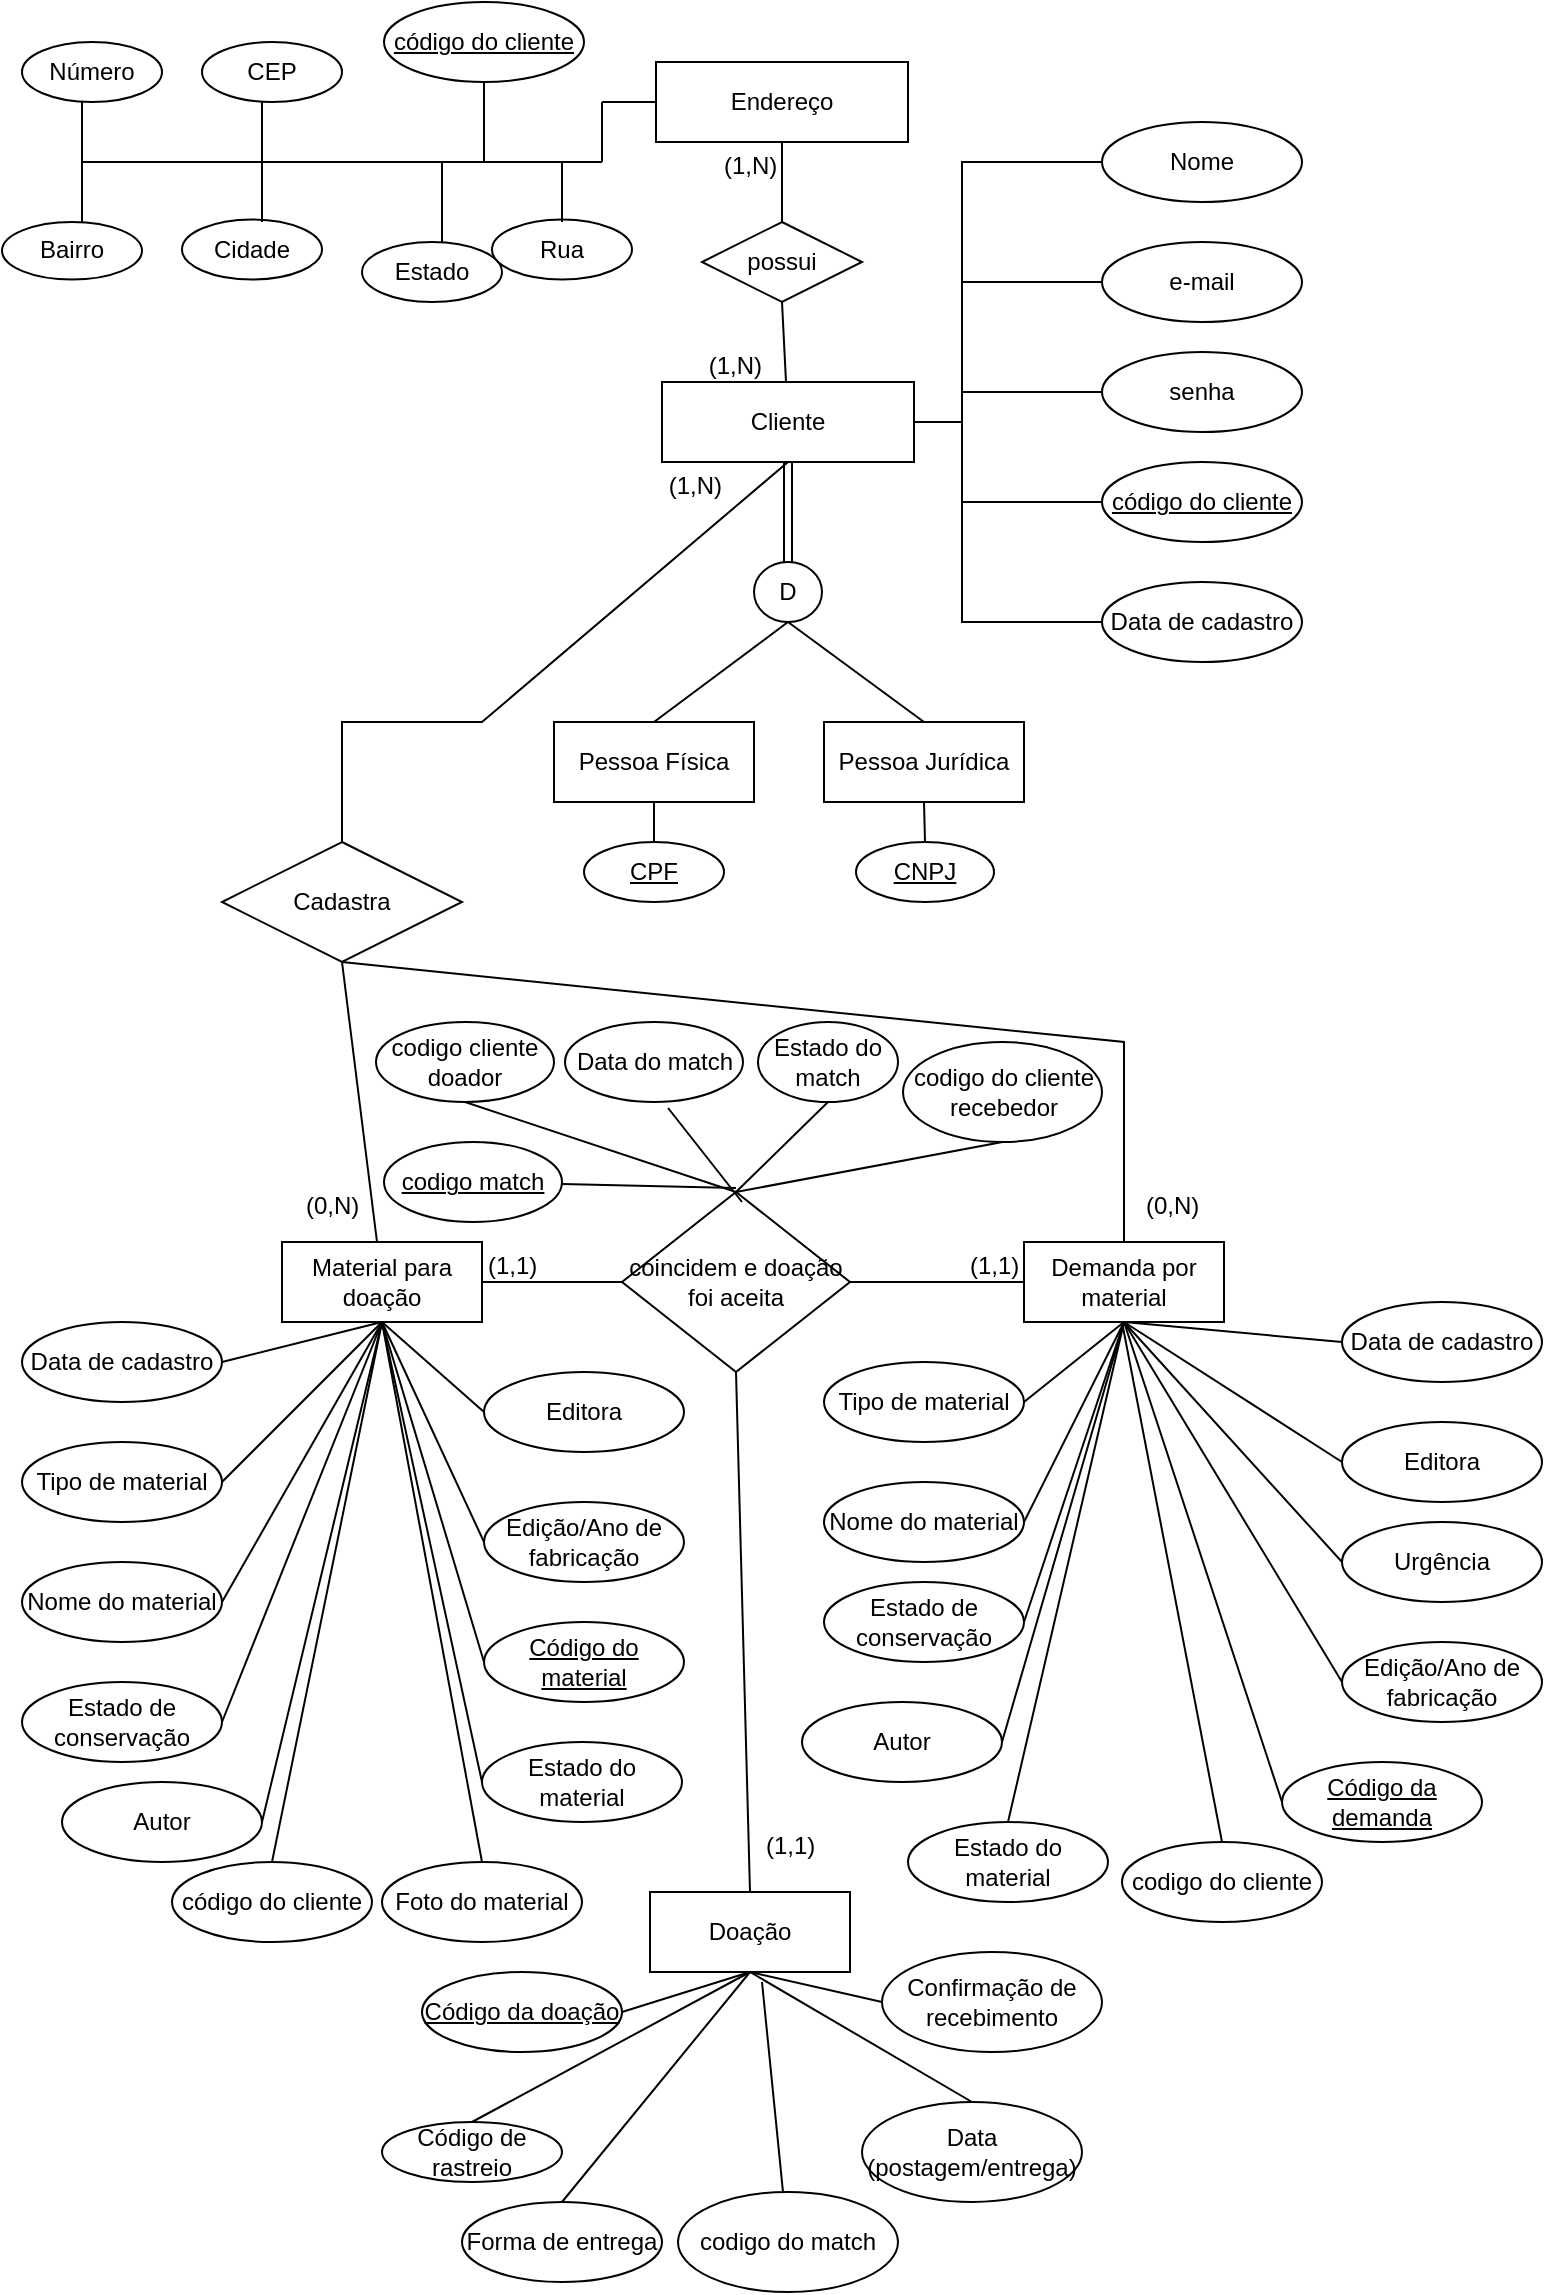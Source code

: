 <mxfile version="13.9.3" type="device"><diagram id="zvKXtcQYmbF_Z2ZqrMMk" name="Page-1"><mxGraphModel dx="942" dy="582" grid="1" gridSize="10" guides="1" tooltips="1" connect="1" arrows="1" fold="1" page="1" pageScale="1" pageWidth="827" pageHeight="1169" math="0" shadow="0"><root><mxCell id="0"/><mxCell id="1" parent="0"/><mxCell id="xH4HIY44jfHxDdfh_BOT-2" value="Cliente" style="whiteSpace=wrap;html=1;align=center;" parent="1" vertex="1"><mxGeometry x="350" y="190" width="126" height="40" as="geometry"/></mxCell><mxCell id="xH4HIY44jfHxDdfh_BOT-4" value="Nome" style="ellipse;whiteSpace=wrap;html=1;align=center;" parent="1" vertex="1"><mxGeometry x="570" y="60" width="100" height="40" as="geometry"/></mxCell><mxCell id="xH4HIY44jfHxDdfh_BOT-7" value="e-mail" style="ellipse;whiteSpace=wrap;html=1;align=center;" parent="1" vertex="1"><mxGeometry x="570" y="120" width="100" height="40" as="geometry"/></mxCell><mxCell id="xH4HIY44jfHxDdfh_BOT-8" value="senha" style="ellipse;whiteSpace=wrap;html=1;align=center;" parent="1" vertex="1"><mxGeometry x="570" y="175" width="100" height="40" as="geometry"/></mxCell><mxCell id="xH4HIY44jfHxDdfh_BOT-11" value="Cidade" style="ellipse;whiteSpace=wrap;html=1;align=center;" parent="1" vertex="1"><mxGeometry x="110" y="108.75" width="70" height="30" as="geometry"/></mxCell><mxCell id="xH4HIY44jfHxDdfh_BOT-12" value="Estado" style="ellipse;whiteSpace=wrap;html=1;align=center;" parent="1" vertex="1"><mxGeometry x="200" y="120" width="70" height="30" as="geometry"/></mxCell><mxCell id="xH4HIY44jfHxDdfh_BOT-15" value="" style="shape=link;html=1;rounded=0;exitX=0.5;exitY=1;exitDx=0;exitDy=0;" parent="1" source="xH4HIY44jfHxDdfh_BOT-2" target="xH4HIY44jfHxDdfh_BOT-17" edge="1"><mxGeometry relative="1" as="geometry"><mxPoint x="350" y="270" as="sourcePoint"/><mxPoint x="414" y="160" as="targetPoint"/></mxGeometry></mxCell><mxCell id="xH4HIY44jfHxDdfh_BOT-17" value="D" style="ellipse;whiteSpace=wrap;html=1;align=center;" parent="1" vertex="1"><mxGeometry x="396" y="280" width="34" height="30" as="geometry"/></mxCell><mxCell id="xH4HIY44jfHxDdfh_BOT-18" value="Rua" style="ellipse;whiteSpace=wrap;html=1;align=center;" parent="1" vertex="1"><mxGeometry x="265" y="108.75" width="70" height="30" as="geometry"/></mxCell><mxCell id="xH4HIY44jfHxDdfh_BOT-19" value="Número" style="ellipse;whiteSpace=wrap;html=1;align=center;" parent="1" vertex="1"><mxGeometry x="30" y="20" width="70" height="30" as="geometry"/></mxCell><mxCell id="xH4HIY44jfHxDdfh_BOT-22" value="CEP" style="ellipse;whiteSpace=wrap;html=1;align=center;" parent="1" vertex="1"><mxGeometry x="120" y="20" width="70" height="30" as="geometry"/></mxCell><mxCell id="xH4HIY44jfHxDdfh_BOT-35" value="" style="endArrow=none;html=1;rounded=0;exitX=1;exitY=0.5;exitDx=0;exitDy=0;entryX=0;entryY=0.5;entryDx=0;entryDy=0;" parent="1" source="xH4HIY44jfHxDdfh_BOT-2" target="xH4HIY44jfHxDdfh_BOT-4" edge="1"><mxGeometry relative="1" as="geometry"><mxPoint x="476" y="240" as="sourcePoint"/><mxPoint x="550" y="170" as="targetPoint"/><Array as="points"><mxPoint x="500" y="210"/><mxPoint x="500" y="120"/><mxPoint x="500" y="80"/></Array></mxGeometry></mxCell><mxCell id="xH4HIY44jfHxDdfh_BOT-40" value="" style="endArrow=none;html=1;rounded=0;exitX=1;exitY=0.5;exitDx=0;exitDy=0;entryX=0;entryY=0.5;entryDx=0;entryDy=0;" parent="1" source="xH4HIY44jfHxDdfh_BOT-2" target="xH4HIY44jfHxDdfh_BOT-7" edge="1"><mxGeometry relative="1" as="geometry"><mxPoint x="476" y="240" as="sourcePoint"/><mxPoint x="550" y="170" as="targetPoint"/><Array as="points"><mxPoint x="500" y="210"/><mxPoint x="500" y="140"/></Array></mxGeometry></mxCell><mxCell id="xH4HIY44jfHxDdfh_BOT-41" value="" style="endArrow=none;html=1;rounded=0;exitX=1;exitY=0.5;exitDx=0;exitDy=0;entryX=0;entryY=0.5;entryDx=0;entryDy=0;" parent="1" source="xH4HIY44jfHxDdfh_BOT-2" target="xH4HIY44jfHxDdfh_BOT-8" edge="1"><mxGeometry relative="1" as="geometry"><mxPoint x="476" y="240" as="sourcePoint"/><mxPoint x="500" y="190" as="targetPoint"/><Array as="points"><mxPoint x="500" y="210"/><mxPoint x="500" y="195"/><mxPoint x="540" y="195"/></Array></mxGeometry></mxCell><mxCell id="xH4HIY44jfHxDdfh_BOT-43" value="" style="endArrow=none;html=1;rounded=0;exitX=1;exitY=0.5;exitDx=0;exitDy=0;entryX=0;entryY=0.5;entryDx=0;entryDy=0;" parent="1" source="xH4HIY44jfHxDdfh_BOT-2" edge="1"><mxGeometry relative="1" as="geometry"><mxPoint x="476" y="240" as="sourcePoint"/><mxPoint x="570" y="250" as="targetPoint"/><Array as="points"><mxPoint x="500" y="210"/><mxPoint x="500" y="250"/></Array></mxGeometry></mxCell><mxCell id="xH4HIY44jfHxDdfh_BOT-44" value="Pessoa Física" style="whiteSpace=wrap;html=1;align=center;" parent="1" vertex="1"><mxGeometry x="296" y="360" width="100" height="40" as="geometry"/></mxCell><mxCell id="xH4HIY44jfHxDdfh_BOT-45" value="Pessoa Jurídica" style="whiteSpace=wrap;html=1;align=center;" parent="1" vertex="1"><mxGeometry x="431" y="360" width="100" height="40" as="geometry"/></mxCell><mxCell id="xH4HIY44jfHxDdfh_BOT-46" value="" style="endArrow=none;html=1;rounded=0;exitX=0.5;exitY=1;exitDx=0;exitDy=0;entryX=0.5;entryY=0;entryDx=0;entryDy=0;" parent="1" source="xH4HIY44jfHxDdfh_BOT-17" target="xH4HIY44jfHxDdfh_BOT-44" edge="1"><mxGeometry relative="1" as="geometry"><mxPoint x="300" y="460" as="sourcePoint"/><mxPoint x="460" y="460" as="targetPoint"/></mxGeometry></mxCell><mxCell id="xH4HIY44jfHxDdfh_BOT-47" value="" style="endArrow=none;html=1;rounded=0;exitX=0.5;exitY=1;exitDx=0;exitDy=0;entryX=0.5;entryY=0;entryDx=0;entryDy=0;" parent="1" source="xH4HIY44jfHxDdfh_BOT-17" target="xH4HIY44jfHxDdfh_BOT-45" edge="1"><mxGeometry relative="1" as="geometry"><mxPoint x="300" y="460" as="sourcePoint"/><mxPoint x="460" y="460" as="targetPoint"/></mxGeometry></mxCell><mxCell id="xH4HIY44jfHxDdfh_BOT-49" value="CPF" style="ellipse;whiteSpace=wrap;html=1;align=center;fontStyle=4;" parent="1" vertex="1"><mxGeometry x="311" y="420" width="70" height="30" as="geometry"/></mxCell><mxCell id="xH4HIY44jfHxDdfh_BOT-50" value="CNPJ" style="ellipse;whiteSpace=wrap;html=1;align=center;fontStyle=4;" parent="1" vertex="1"><mxGeometry x="447" y="420" width="69" height="30" as="geometry"/></mxCell><mxCell id="xH4HIY44jfHxDdfh_BOT-51" value="" style="endArrow=none;html=1;rounded=0;exitX=0.5;exitY=1;exitDx=0;exitDy=0;entryX=0.5;entryY=0;entryDx=0;entryDy=0;" parent="1" source="xH4HIY44jfHxDdfh_BOT-44" target="xH4HIY44jfHxDdfh_BOT-49" edge="1"><mxGeometry relative="1" as="geometry"><mxPoint x="300" y="580" as="sourcePoint"/><mxPoint x="460" y="580" as="targetPoint"/><Array as="points"/></mxGeometry></mxCell><mxCell id="xH4HIY44jfHxDdfh_BOT-53" value="Cadastra" style="shape=rhombus;perimeter=rhombusPerimeter;whiteSpace=wrap;html=1;align=center;" parent="1" vertex="1"><mxGeometry x="130" y="420" width="120" height="60" as="geometry"/></mxCell><mxCell id="xH4HIY44jfHxDdfh_BOT-57" value="" style="endArrow=none;html=1;rounded=0;exitX=0.5;exitY=0;exitDx=0;exitDy=0;entryX=0.5;entryY=1;entryDx=0;entryDy=0;" parent="1" source="xH4HIY44jfHxDdfh_BOT-53" target="xH4HIY44jfHxDdfh_BOT-2" edge="1"><mxGeometry relative="1" as="geometry"><mxPoint x="210" y="260" as="sourcePoint"/><mxPoint x="370" y="260" as="targetPoint"/><Array as="points"><mxPoint x="190" y="360"/><mxPoint x="260" y="360"/></Array></mxGeometry></mxCell><mxCell id="xH4HIY44jfHxDdfh_BOT-58" value="(0,N)" style="resizable=0;html=1;align=left;verticalAlign=bottom;" parent="xH4HIY44jfHxDdfh_BOT-57" connectable="0" vertex="1"><mxGeometry x="-1" relative="1" as="geometry"><mxPoint x="-20" y="190" as="offset"/></mxGeometry></mxCell><mxCell id="xH4HIY44jfHxDdfh_BOT-59" value="(1,N)" style="resizable=0;html=1;align=right;verticalAlign=bottom;" parent="xH4HIY44jfHxDdfh_BOT-57" connectable="0" vertex="1"><mxGeometry x="1" relative="1" as="geometry"><mxPoint x="-33.17" y="20.3" as="offset"/></mxGeometry></mxCell><mxCell id="xH4HIY44jfHxDdfh_BOT-60" value="" style="endArrow=none;html=1;rounded=0;exitX=0.5;exitY=1;exitDx=0;exitDy=0;" parent="1" source="xH4HIY44jfHxDdfh_BOT-53" target="xH4HIY44jfHxDdfh_BOT-61" edge="1"><mxGeometry relative="1" as="geometry"><mxPoint x="210" y="590" as="sourcePoint"/><mxPoint x="115" y="600" as="targetPoint"/></mxGeometry></mxCell><mxCell id="xH4HIY44jfHxDdfh_BOT-61" value="Material para doação" style="whiteSpace=wrap;html=1;align=center;" parent="1" vertex="1"><mxGeometry x="160" y="620" width="100" height="40" as="geometry"/></mxCell><mxCell id="xH4HIY44jfHxDdfh_BOT-62" value="Demanda por material" style="whiteSpace=wrap;html=1;align=center;" parent="1" vertex="1"><mxGeometry x="531" y="620" width="100" height="40" as="geometry"/></mxCell><mxCell id="xH4HIY44jfHxDdfh_BOT-63" value="" style="endArrow=none;html=1;rounded=0;exitX=0.5;exitY=1;exitDx=0;exitDy=0;entryX=0.5;entryY=0;entryDx=0;entryDy=0;" parent="1" source="xH4HIY44jfHxDdfh_BOT-53" target="xH4HIY44jfHxDdfh_BOT-62" edge="1"><mxGeometry relative="1" as="geometry"><mxPoint x="190" y="600" as="sourcePoint"/><mxPoint x="350" y="600" as="targetPoint"/><Array as="points"><mxPoint x="581" y="520"/></Array></mxGeometry></mxCell><mxCell id="xH4HIY44jfHxDdfh_BOT-64" value="(0,N)" style="resizable=0;html=1;align=left;verticalAlign=bottom;" parent="1" connectable="0" vertex="1"><mxGeometry x="590" y="610" as="geometry"/></mxCell><mxCell id="xH4HIY44jfHxDdfh_BOT-65" value="Tipo de material" style="ellipse;whiteSpace=wrap;html=1;align=center;" parent="1" vertex="1"><mxGeometry x="30" y="720" width="100" height="40" as="geometry"/></mxCell><mxCell id="xH4HIY44jfHxDdfh_BOT-66" value="Tipo de material" style="ellipse;whiteSpace=wrap;html=1;align=center;" parent="1" vertex="1"><mxGeometry x="431" y="680" width="100" height="40" as="geometry"/></mxCell><mxCell id="xH4HIY44jfHxDdfh_BOT-67" value="Nome do material" style="ellipse;whiteSpace=wrap;html=1;align=center;" parent="1" vertex="1"><mxGeometry x="30" y="780" width="100" height="40" as="geometry"/></mxCell><mxCell id="xH4HIY44jfHxDdfh_BOT-68" value="Nome do material" style="ellipse;whiteSpace=wrap;html=1;align=center;" parent="1" vertex="1"><mxGeometry x="431" y="740" width="100" height="40" as="geometry"/></mxCell><mxCell id="xH4HIY44jfHxDdfh_BOT-69" value="Estado de conservação" style="ellipse;whiteSpace=wrap;html=1;align=center;" parent="1" vertex="1"><mxGeometry x="431" y="790" width="100" height="40" as="geometry"/></mxCell><mxCell id="xH4HIY44jfHxDdfh_BOT-70" value="Estado de conservação" style="ellipse;whiteSpace=wrap;html=1;align=center;" parent="1" vertex="1"><mxGeometry x="30" y="840" width="100" height="40" as="geometry"/></mxCell><mxCell id="xH4HIY44jfHxDdfh_BOT-71" value="Editora" style="ellipse;whiteSpace=wrap;html=1;align=center;" parent="1" vertex="1"><mxGeometry x="261" y="685" width="100" height="40" as="geometry"/></mxCell><mxCell id="xH4HIY44jfHxDdfh_BOT-72" value="Editora" style="ellipse;whiteSpace=wrap;html=1;align=center;" parent="1" vertex="1"><mxGeometry x="690" y="710" width="100" height="40" as="geometry"/></mxCell><mxCell id="xH4HIY44jfHxDdfh_BOT-73" value="Autor" style="ellipse;whiteSpace=wrap;html=1;align=center;" parent="1" vertex="1"><mxGeometry x="50" y="890" width="100" height="40" as="geometry"/></mxCell><mxCell id="xH4HIY44jfHxDdfh_BOT-74" value="Edição/Ano de fabricação" style="ellipse;whiteSpace=wrap;html=1;align=center;" parent="1" vertex="1"><mxGeometry x="261" y="750" width="100" height="40" as="geometry"/></mxCell><mxCell id="xH4HIY44jfHxDdfh_BOT-76" value="" style="endArrow=none;html=1;rounded=0;exitX=0.5;exitY=1;exitDx=0;exitDy=0;entryX=1;entryY=0.5;entryDx=0;entryDy=0;" parent="1" source="xH4HIY44jfHxDdfh_BOT-61" target="xH4HIY44jfHxDdfh_BOT-73" edge="1"><mxGeometry relative="1" as="geometry"><mxPoint x="70" y="780" as="sourcePoint"/><mxPoint x="230" y="780" as="targetPoint"/></mxGeometry></mxCell><mxCell id="xH4HIY44jfHxDdfh_BOT-77" value="" style="endArrow=none;html=1;rounded=0;entryX=0.5;entryY=1;entryDx=0;entryDy=0;exitX=1;exitY=0.5;exitDx=0;exitDy=0;" parent="1" source="xH4HIY44jfHxDdfh_BOT-70" target="xH4HIY44jfHxDdfh_BOT-61" edge="1"><mxGeometry relative="1" as="geometry"><mxPoint x="70" y="780" as="sourcePoint"/><mxPoint x="230" y="780" as="targetPoint"/></mxGeometry></mxCell><mxCell id="xH4HIY44jfHxDdfh_BOT-78" value="" style="endArrow=none;html=1;rounded=0;entryX=0.5;entryY=1;entryDx=0;entryDy=0;exitX=1;exitY=0.5;exitDx=0;exitDy=0;" parent="1" source="xH4HIY44jfHxDdfh_BOT-67" target="xH4HIY44jfHxDdfh_BOT-61" edge="1"><mxGeometry relative="1" as="geometry"><mxPoint x="70" y="780" as="sourcePoint"/><mxPoint x="230" y="780" as="targetPoint"/></mxGeometry></mxCell><mxCell id="xH4HIY44jfHxDdfh_BOT-79" value="" style="endArrow=none;html=1;rounded=0;entryX=0.5;entryY=1;entryDx=0;entryDy=0;exitX=1;exitY=0.5;exitDx=0;exitDy=0;" parent="1" source="xH4HIY44jfHxDdfh_BOT-65" target="xH4HIY44jfHxDdfh_BOT-61" edge="1"><mxGeometry relative="1" as="geometry"><mxPoint x="70" y="780" as="sourcePoint"/><mxPoint x="230" y="780" as="targetPoint"/></mxGeometry></mxCell><mxCell id="xH4HIY44jfHxDdfh_BOT-80" value="" style="endArrow=none;html=1;rounded=0;exitX=0.5;exitY=1;exitDx=0;exitDy=0;entryX=0;entryY=0.5;entryDx=0;entryDy=0;" parent="1" source="xH4HIY44jfHxDdfh_BOT-61" target="xH4HIY44jfHxDdfh_BOT-71" edge="1"><mxGeometry relative="1" as="geometry"><mxPoint x="130" y="780" as="sourcePoint"/><mxPoint x="290" y="780" as="targetPoint"/></mxGeometry></mxCell><mxCell id="xH4HIY44jfHxDdfh_BOT-82" value="" style="endArrow=none;html=1;rounded=0;exitX=0.5;exitY=1;exitDx=0;exitDy=0;entryX=0;entryY=0.5;entryDx=0;entryDy=0;" parent="1" source="xH4HIY44jfHxDdfh_BOT-61" target="xH4HIY44jfHxDdfh_BOT-74" edge="1"><mxGeometry relative="1" as="geometry"><mxPoint x="130" y="780" as="sourcePoint"/><mxPoint x="290" y="780" as="targetPoint"/></mxGeometry></mxCell><mxCell id="xH4HIY44jfHxDdfh_BOT-83" value="Urgência" style="ellipse;whiteSpace=wrap;html=1;align=center;" parent="1" vertex="1"><mxGeometry x="690" y="760" width="100" height="40" as="geometry"/></mxCell><mxCell id="xH4HIY44jfHxDdfh_BOT-84" value="Edição/Ano de fabricação" style="ellipse;whiteSpace=wrap;html=1;align=center;" parent="1" vertex="1"><mxGeometry x="690" y="820" width="100" height="40" as="geometry"/></mxCell><mxCell id="xH4HIY44jfHxDdfh_BOT-85" value="Autor" style="ellipse;whiteSpace=wrap;html=1;align=center;" parent="1" vertex="1"><mxGeometry x="420" y="850" width="100" height="40" as="geometry"/></mxCell><mxCell id="xH4HIY44jfHxDdfh_BOT-87" value="" style="endArrow=none;html=1;rounded=0;exitX=0.5;exitY=1;exitDx=0;exitDy=0;entryX=0;entryY=0.5;entryDx=0;entryDy=0;" parent="1" source="xH4HIY44jfHxDdfh_BOT-61" target="xH4HIY44jfHxDdfh_BOT-107" edge="1"><mxGeometry relative="1" as="geometry"><mxPoint x="70" y="790" as="sourcePoint"/><mxPoint x="270" y="850" as="targetPoint"/></mxGeometry></mxCell><mxCell id="xH4HIY44jfHxDdfh_BOT-91" value="" style="endArrow=none;html=1;rounded=0;exitX=0.5;exitY=1;exitDx=0;exitDy=0;entryX=1;entryY=0.5;entryDx=0;entryDy=0;" parent="1" source="xH4HIY44jfHxDdfh_BOT-62" target="xH4HIY44jfHxDdfh_BOT-85" edge="1"><mxGeometry relative="1" as="geometry"><mxPoint x="400" y="820" as="sourcePoint"/><mxPoint x="560" y="820" as="targetPoint"/></mxGeometry></mxCell><mxCell id="xH4HIY44jfHxDdfh_BOT-92" value="" style="endArrow=none;html=1;rounded=0;entryX=0.5;entryY=1;entryDx=0;entryDy=0;exitX=1;exitY=0.5;exitDx=0;exitDy=0;" parent="1" source="xH4HIY44jfHxDdfh_BOT-69" target="xH4HIY44jfHxDdfh_BOT-62" edge="1"><mxGeometry relative="1" as="geometry"><mxPoint x="400" y="820" as="sourcePoint"/><mxPoint x="560" y="820" as="targetPoint"/></mxGeometry></mxCell><mxCell id="xH4HIY44jfHxDdfh_BOT-93" value="" style="endArrow=none;html=1;rounded=0;entryX=0.5;entryY=1;entryDx=0;entryDy=0;exitX=1;exitY=0.5;exitDx=0;exitDy=0;" parent="1" source="xH4HIY44jfHxDdfh_BOT-68" target="xH4HIY44jfHxDdfh_BOT-62" edge="1"><mxGeometry relative="1" as="geometry"><mxPoint x="400" y="820" as="sourcePoint"/><mxPoint x="560" y="820" as="targetPoint"/></mxGeometry></mxCell><mxCell id="xH4HIY44jfHxDdfh_BOT-94" value="" style="endArrow=none;html=1;rounded=0;entryX=0.5;entryY=1;entryDx=0;entryDy=0;exitX=1;exitY=0.5;exitDx=0;exitDy=0;" parent="1" source="xH4HIY44jfHxDdfh_BOT-66" target="xH4HIY44jfHxDdfh_BOT-62" edge="1"><mxGeometry relative="1" as="geometry"><mxPoint x="400" y="820" as="sourcePoint"/><mxPoint x="560" y="820" as="targetPoint"/></mxGeometry></mxCell><mxCell id="xH4HIY44jfHxDdfh_BOT-95" value="" style="endArrow=none;html=1;rounded=0;entryX=0.5;entryY=1;entryDx=0;entryDy=0;exitX=0;exitY=0.5;exitDx=0;exitDy=0;" parent="1" source="xH4HIY44jfHxDdfh_BOT-72" target="xH4HIY44jfHxDdfh_BOT-62" edge="1"><mxGeometry relative="1" as="geometry"><mxPoint x="400" y="820" as="sourcePoint"/><mxPoint x="560" y="820" as="targetPoint"/></mxGeometry></mxCell><mxCell id="xH4HIY44jfHxDdfh_BOT-96" value="" style="endArrow=none;html=1;rounded=0;entryX=0.5;entryY=1;entryDx=0;entryDy=0;exitX=0;exitY=0.5;exitDx=0;exitDy=0;" parent="1" source="xH4HIY44jfHxDdfh_BOT-83" target="xH4HIY44jfHxDdfh_BOT-62" edge="1"><mxGeometry relative="1" as="geometry"><mxPoint x="400" y="820" as="sourcePoint"/><mxPoint x="560" y="820" as="targetPoint"/></mxGeometry></mxCell><mxCell id="xH4HIY44jfHxDdfh_BOT-98" value="" style="endArrow=none;html=1;rounded=0;exitX=0.5;exitY=1;exitDx=0;exitDy=0;entryX=0;entryY=0.5;entryDx=0;entryDy=0;" parent="1" source="xH4HIY44jfHxDdfh_BOT-62" target="xH4HIY44jfHxDdfh_BOT-84" edge="1"><mxGeometry relative="1" as="geometry"><mxPoint x="400" y="820" as="sourcePoint"/><mxPoint x="560" y="820" as="targetPoint"/></mxGeometry></mxCell><mxCell id="xH4HIY44jfHxDdfh_BOT-99" value="" style="endArrow=none;html=1;rounded=0;exitX=0.5;exitY=1;exitDx=0;exitDy=0;entryX=0;entryY=0.5;entryDx=0;entryDy=0;" parent="1" source="xH4HIY44jfHxDdfh_BOT-62" target="xH4HIY44jfHxDdfh_BOT-108" edge="1"><mxGeometry relative="1" as="geometry"><mxPoint x="400" y="820" as="sourcePoint"/><mxPoint x="630" y="850" as="targetPoint"/></mxGeometry></mxCell><mxCell id="xH4HIY44jfHxDdfh_BOT-107" value="Código do material" style="ellipse;whiteSpace=wrap;html=1;align=center;fontStyle=4;" parent="1" vertex="1"><mxGeometry x="261" y="810" width="100" height="40" as="geometry"/></mxCell><mxCell id="xH4HIY44jfHxDdfh_BOT-108" value="Código da demanda" style="ellipse;whiteSpace=wrap;html=1;align=center;fontStyle=4;" parent="1" vertex="1"><mxGeometry x="660" y="880" width="100" height="40" as="geometry"/></mxCell><mxCell id="lmB4PMflkkPxvjccqlEa-3" value="" style="endArrow=none;html=1;rounded=0;entryX=1;entryY=0.5;entryDx=0;entryDy=0;exitX=0;exitY=0.5;exitDx=0;exitDy=0;" parent="1" target="xH4HIY44jfHxDdfh_BOT-2" edge="1"><mxGeometry relative="1" as="geometry"><mxPoint x="570" y="250" as="sourcePoint"/><mxPoint x="490" y="200" as="targetPoint"/><Array as="points"><mxPoint x="500" y="250"/><mxPoint x="500" y="210"/></Array></mxGeometry></mxCell><mxCell id="lmB4PMflkkPxvjccqlEa-4" value="Bairro" style="ellipse;whiteSpace=wrap;html=1;align=center;" parent="1" vertex="1"><mxGeometry x="20" y="110" width="70" height="28.75" as="geometry"/></mxCell><mxCell id="lmB4PMflkkPxvjccqlEa-6" value="Estado do material" style="ellipse;whiteSpace=wrap;html=1;align=center;" parent="1" vertex="1"><mxGeometry x="260" y="870" width="100" height="40" as="geometry"/></mxCell><mxCell id="lmB4PMflkkPxvjccqlEa-7" value="" style="endArrow=none;html=1;rounded=0;exitX=0.5;exitY=1;exitDx=0;exitDy=0;entryX=0;entryY=0.5;entryDx=0;entryDy=0;" parent="1" source="xH4HIY44jfHxDdfh_BOT-61" target="lmB4PMflkkPxvjccqlEa-6" edge="1"><mxGeometry relative="1" as="geometry"><mxPoint x="330" y="790" as="sourcePoint"/><mxPoint x="490" y="790" as="targetPoint"/></mxGeometry></mxCell><mxCell id="lmB4PMflkkPxvjccqlEa-8" value="Estado do material" style="ellipse;whiteSpace=wrap;html=1;align=center;" parent="1" vertex="1"><mxGeometry x="473" y="910" width="100" height="40" as="geometry"/></mxCell><mxCell id="lmB4PMflkkPxvjccqlEa-9" value="" style="endArrow=none;html=1;rounded=0;entryX=0.5;entryY=1;entryDx=0;entryDy=0;exitX=0.5;exitY=0;exitDx=0;exitDy=0;" parent="1" source="lmB4PMflkkPxvjccqlEa-8" target="xH4HIY44jfHxDdfh_BOT-62" edge="1"><mxGeometry relative="1" as="geometry"><mxPoint x="330" y="780" as="sourcePoint"/><mxPoint x="490" y="780" as="targetPoint"/></mxGeometry></mxCell><mxCell id="lmB4PMflkkPxvjccqlEa-10" value="coincidem e doação foi aceita" style="shape=rhombus;perimeter=rhombusPerimeter;whiteSpace=wrap;html=1;align=center;" parent="1" vertex="1"><mxGeometry x="330" y="595" width="114" height="90" as="geometry"/></mxCell><mxCell id="lmB4PMflkkPxvjccqlEa-11" value="Doação" style="whiteSpace=wrap;html=1;align=center;" parent="1" vertex="1"><mxGeometry x="344" y="945" width="100" height="40" as="geometry"/></mxCell><mxCell id="lmB4PMflkkPxvjccqlEa-12" value="" style="endArrow=none;html=1;rounded=0;exitX=1;exitY=0.5;exitDx=0;exitDy=0;entryX=0;entryY=0.5;entryDx=0;entryDy=0;" parent="1" source="xH4HIY44jfHxDdfh_BOT-61" target="lmB4PMflkkPxvjccqlEa-10" edge="1"><mxGeometry relative="1" as="geometry"><mxPoint x="330" y="780" as="sourcePoint"/><mxPoint x="490" y="780" as="targetPoint"/></mxGeometry></mxCell><mxCell id="lmB4PMflkkPxvjccqlEa-13" value="" style="endArrow=none;html=1;rounded=0;entryX=0;entryY=0.5;entryDx=0;entryDy=0;exitX=1;exitY=0.5;exitDx=0;exitDy=0;" parent="1" source="lmB4PMflkkPxvjccqlEa-10" target="xH4HIY44jfHxDdfh_BOT-62" edge="1"><mxGeometry relative="1" as="geometry"><mxPoint x="330" y="780" as="sourcePoint"/><mxPoint x="490" y="780" as="targetPoint"/></mxGeometry></mxCell><mxCell id="lmB4PMflkkPxvjccqlEa-14" value="" style="endArrow=none;html=1;rounded=0;exitX=0.5;exitY=1;exitDx=0;exitDy=0;entryX=0.5;entryY=0;entryDx=0;entryDy=0;" parent="1" source="lmB4PMflkkPxvjccqlEa-10" target="lmB4PMflkkPxvjccqlEa-11" edge="1"><mxGeometry relative="1" as="geometry"><mxPoint x="330" y="780" as="sourcePoint"/><mxPoint x="490" y="780" as="targetPoint"/></mxGeometry></mxCell><mxCell id="7C8vvF_x-fWYmz0eu6_S-1" value="Código de rastreio" style="ellipse;whiteSpace=wrap;html=1;align=center;" parent="1" vertex="1"><mxGeometry x="210" y="1060" width="90" height="30" as="geometry"/></mxCell><mxCell id="7C8vvF_x-fWYmz0eu6_S-2" value="" style="endArrow=none;html=1;rounded=0;exitX=0.5;exitY=1;exitDx=0;exitDy=0;entryX=0.5;entryY=0;entryDx=0;entryDy=0;" parent="1" source="lmB4PMflkkPxvjccqlEa-11" target="7C8vvF_x-fWYmz0eu6_S-1" edge="1"><mxGeometry relative="1" as="geometry"><mxPoint x="330" y="1040" as="sourcePoint"/><mxPoint x="490" y="1040" as="targetPoint"/></mxGeometry></mxCell><mxCell id="7C8vvF_x-fWYmz0eu6_S-3" value="Forma de entrega" style="ellipse;whiteSpace=wrap;html=1;align=center;" parent="1" vertex="1"><mxGeometry x="250" y="1100" width="100" height="40" as="geometry"/></mxCell><mxCell id="7C8vvF_x-fWYmz0eu6_S-5" value="" style="endArrow=none;html=1;rounded=0;exitX=0.5;exitY=1;exitDx=0;exitDy=0;entryX=0.5;entryY=0;entryDx=0;entryDy=0;" parent="1" source="lmB4PMflkkPxvjccqlEa-11" target="7C8vvF_x-fWYmz0eu6_S-3" edge="1"><mxGeometry relative="1" as="geometry"><mxPoint x="320" y="850" as="sourcePoint"/><mxPoint x="480" y="850" as="targetPoint"/></mxGeometry></mxCell><mxCell id="7C8vvF_x-fWYmz0eu6_S-6" value="Data (postagem/entrega)" style="ellipse;whiteSpace=wrap;html=1;align=center;" parent="1" vertex="1"><mxGeometry x="450" y="1050" width="110" height="50" as="geometry"/></mxCell><mxCell id="7C8vvF_x-fWYmz0eu6_S-7" value="" style="endArrow=none;html=1;rounded=0;entryX=0.5;entryY=1;entryDx=0;entryDy=0;exitX=0.5;exitY=0;exitDx=0;exitDy=0;" parent="1" source="7C8vvF_x-fWYmz0eu6_S-6" target="lmB4PMflkkPxvjccqlEa-11" edge="1"><mxGeometry relative="1" as="geometry"><mxPoint x="320" y="840" as="sourcePoint"/><mxPoint x="480" y="840" as="targetPoint"/></mxGeometry></mxCell><mxCell id="7C8vvF_x-fWYmz0eu6_S-8" value="Confirmação de recebimento" style="ellipse;whiteSpace=wrap;html=1;align=center;" parent="1" vertex="1"><mxGeometry x="460" y="975" width="110" height="50" as="geometry"/></mxCell><mxCell id="7C8vvF_x-fWYmz0eu6_S-9" value="" style="endArrow=none;html=1;rounded=0;entryX=0;entryY=0.5;entryDx=0;entryDy=0;exitX=0.5;exitY=1;exitDx=0;exitDy=0;" parent="1" source="lmB4PMflkkPxvjccqlEa-11" target="7C8vvF_x-fWYmz0eu6_S-8" edge="1"><mxGeometry relative="1" as="geometry"><mxPoint x="320" y="940" as="sourcePoint"/><mxPoint x="480" y="940" as="targetPoint"/></mxGeometry></mxCell><mxCell id="7C8vvF_x-fWYmz0eu6_S-10" value="" style="endArrow=none;html=1;rounded=0;entryX=0.5;entryY=1;entryDx=0;entryDy=0;exitX=0.5;exitY=0;exitDx=0;exitDy=0;" parent="1" source="xH4HIY44jfHxDdfh_BOT-50" target="xH4HIY44jfHxDdfh_BOT-45" edge="1"><mxGeometry relative="1" as="geometry"><mxPoint x="310" y="270" as="sourcePoint"/><mxPoint x="470" y="270" as="targetPoint"/></mxGeometry></mxCell><mxCell id="7C8vvF_x-fWYmz0eu6_S-11" value="Estado do match" style="ellipse;whiteSpace=wrap;html=1;align=center;" parent="1" vertex="1"><mxGeometry x="398" y="510" width="70" height="40" as="geometry"/></mxCell><mxCell id="7C8vvF_x-fWYmz0eu6_S-12" value="Código da doação" style="ellipse;whiteSpace=wrap;html=1;align=center;fontStyle=4;" parent="1" vertex="1"><mxGeometry x="230" y="985" width="100" height="40" as="geometry"/></mxCell><mxCell id="7C8vvF_x-fWYmz0eu6_S-13" value="" style="endArrow=none;html=1;rounded=0;entryX=0.5;entryY=1;entryDx=0;entryDy=0;exitX=1;exitY=0.5;exitDx=0;exitDy=0;" parent="1" source="7C8vvF_x-fWYmz0eu6_S-12" target="lmB4PMflkkPxvjccqlEa-11" edge="1"><mxGeometry relative="1" as="geometry"><mxPoint x="290" y="1060" as="sourcePoint"/><mxPoint x="450" y="1060" as="targetPoint"/></mxGeometry></mxCell><mxCell id="7C8vvF_x-fWYmz0eu6_S-14" value="" style="endArrow=none;html=1;rounded=0;exitX=0.5;exitY=1;exitDx=0;exitDy=0;entryX=0.5;entryY=0;entryDx=0;entryDy=0;" parent="1" source="7C8vvF_x-fWYmz0eu6_S-11" target="lmB4PMflkkPxvjccqlEa-10" edge="1"><mxGeometry relative="1" as="geometry"><mxPoint x="420" y="740" as="sourcePoint"/><mxPoint x="580" y="740" as="targetPoint"/></mxGeometry></mxCell><mxCell id="MxgUdImPHepFhsIKZrUD-1" value="Foto do material" style="ellipse;whiteSpace=wrap;html=1;align=center;" parent="1" vertex="1"><mxGeometry x="210" y="930" width="100" height="40" as="geometry"/></mxCell><mxCell id="MxgUdImPHepFhsIKZrUD-2" value="" style="endArrow=none;html=1;rounded=0;exitX=0.5;exitY=1;exitDx=0;exitDy=0;entryX=0.5;entryY=0;entryDx=0;entryDy=0;" parent="1" source="xH4HIY44jfHxDdfh_BOT-61" target="MxgUdImPHepFhsIKZrUD-1" edge="1"><mxGeometry relative="1" as="geometry"><mxPoint x="330" y="770" as="sourcePoint"/><mxPoint x="490" y="770" as="targetPoint"/></mxGeometry></mxCell><mxCell id="7Bu45pzGNHlv_YGQjr_K-2" value="&lt;span&gt;&lt;u&gt;código do cliente&lt;/u&gt;&lt;/span&gt;" style="ellipse;whiteSpace=wrap;html=1;align=center;" parent="1" vertex="1"><mxGeometry x="211" width="100" height="40" as="geometry"/></mxCell><mxCell id="7Bu45pzGNHlv_YGQjr_K-3" value="(1,1)" style="resizable=0;html=1;align=left;verticalAlign=bottom;" parent="1" connectable="0" vertex="1"><mxGeometry x="261" y="640" as="geometry"/></mxCell><mxCell id="7Bu45pzGNHlv_YGQjr_K-4" value="(1,1)" style="resizable=0;html=1;align=left;verticalAlign=bottom;" parent="1" connectable="0" vertex="1"><mxGeometry x="502" y="640" as="geometry"/></mxCell><mxCell id="7Bu45pzGNHlv_YGQjr_K-5" value="(1,1)" style="resizable=0;html=1;align=left;verticalAlign=bottom;" parent="1" connectable="0" vertex="1"><mxGeometry x="400" y="930" as="geometry"/></mxCell><mxCell id="7Bu45pzGNHlv_YGQjr_K-7" value="codigo cliente doador" style="ellipse;whiteSpace=wrap;html=1;align=center;" parent="1" vertex="1"><mxGeometry x="207" y="510" width="89" height="40" as="geometry"/></mxCell><mxCell id="7Bu45pzGNHlv_YGQjr_K-8" value="" style="endArrow=none;html=1;rounded=0;exitX=0.5;exitY=1;exitDx=0;exitDy=0;entryX=0.5;entryY=0;entryDx=0;entryDy=0;" parent="1" source="7Bu45pzGNHlv_YGQjr_K-7" target="lmB4PMflkkPxvjccqlEa-10" edge="1"><mxGeometry relative="1" as="geometry"><mxPoint x="330" y="820" as="sourcePoint"/><mxPoint x="490" y="820" as="targetPoint"/></mxGeometry></mxCell><mxCell id="RDZ2vJZgAVHyhLyn4QIL-1" value="código do cliente" style="ellipse;whiteSpace=wrap;html=1;align=center;fontStyle=4;" parent="1" vertex="1"><mxGeometry x="570" y="230" width="100" height="40" as="geometry"/></mxCell><mxCell id="RDZ2vJZgAVHyhLyn4QIL-2" value="Data de cadastro" style="ellipse;whiteSpace=wrap;html=1;align=center;" parent="1" vertex="1"><mxGeometry x="570" y="290" width="100" height="40" as="geometry"/></mxCell><mxCell id="RDZ2vJZgAVHyhLyn4QIL-3" value="" style="endArrow=none;html=1;rounded=0;exitX=1;exitY=0.5;exitDx=0;exitDy=0;entryX=0;entryY=0.5;entryDx=0;entryDy=0;" parent="1" source="xH4HIY44jfHxDdfh_BOT-2" target="RDZ2vJZgAVHyhLyn4QIL-2" edge="1"><mxGeometry relative="1" as="geometry"><mxPoint x="330" y="300" as="sourcePoint"/><mxPoint x="490" y="300" as="targetPoint"/><Array as="points"><mxPoint x="500" y="210"/><mxPoint x="500" y="310"/></Array></mxGeometry></mxCell><mxCell id="RDZ2vJZgAVHyhLyn4QIL-4" value="Data de cadastro" style="ellipse;whiteSpace=wrap;html=1;align=center;" parent="1" vertex="1"><mxGeometry x="690" y="650" width="100" height="40" as="geometry"/></mxCell><mxCell id="RDZ2vJZgAVHyhLyn4QIL-5" value="Data de cadastro" style="ellipse;whiteSpace=wrap;html=1;align=center;" parent="1" vertex="1"><mxGeometry x="30" y="660" width="100" height="40" as="geometry"/></mxCell><mxCell id="RDZ2vJZgAVHyhLyn4QIL-6" value="" style="endArrow=none;html=1;rounded=0;exitX=0.5;exitY=1;exitDx=0;exitDy=0;entryX=1;entryY=0.5;entryDx=0;entryDy=0;" parent="1" source="xH4HIY44jfHxDdfh_BOT-61" target="RDZ2vJZgAVHyhLyn4QIL-5" edge="1"><mxGeometry relative="1" as="geometry"><mxPoint x="330" y="800" as="sourcePoint"/><mxPoint x="490" y="800" as="targetPoint"/></mxGeometry></mxCell><mxCell id="RDZ2vJZgAVHyhLyn4QIL-7" value="" style="endArrow=none;html=1;rounded=0;exitX=0.5;exitY=1;exitDx=0;exitDy=0;entryX=0;entryY=0.5;entryDx=0;entryDy=0;" parent="1" source="xH4HIY44jfHxDdfh_BOT-62" target="RDZ2vJZgAVHyhLyn4QIL-4" edge="1"><mxGeometry relative="1" as="geometry"><mxPoint x="330" y="800" as="sourcePoint"/><mxPoint x="490" y="800" as="targetPoint"/></mxGeometry></mxCell><mxCell id="aY1e5xhdPVJaIwCXL1Fn-1" value="Endereço" style="whiteSpace=wrap;html=1;align=center;" vertex="1" parent="1"><mxGeometry x="347" y="30" width="126" height="40" as="geometry"/></mxCell><mxCell id="aY1e5xhdPVJaIwCXL1Fn-2" value="possui" style="shape=rhombus;perimeter=rhombusPerimeter;whiteSpace=wrap;html=1;align=center;" vertex="1" parent="1"><mxGeometry x="370" y="110" width="80" height="40" as="geometry"/></mxCell><mxCell id="aY1e5xhdPVJaIwCXL1Fn-5" value="" style="endArrow=none;html=1;rounded=0;exitX=0.5;exitY=1;exitDx=0;exitDy=0;" edge="1" parent="1" source="aY1e5xhdPVJaIwCXL1Fn-2" target="xH4HIY44jfHxDdfh_BOT-2"><mxGeometry relative="1" as="geometry"><mxPoint x="410" y="160" as="sourcePoint"/><mxPoint x="412" y="180" as="targetPoint"/><Array as="points"/></mxGeometry></mxCell><mxCell id="aY1e5xhdPVJaIwCXL1Fn-6" value="" style="endArrow=none;html=1;rounded=0;entryX=0.5;entryY=0;entryDx=0;entryDy=0;" edge="1" parent="1" target="aY1e5xhdPVJaIwCXL1Fn-2"><mxGeometry relative="1" as="geometry"><mxPoint x="410" y="70" as="sourcePoint"/><mxPoint x="347" y="120" as="targetPoint"/></mxGeometry></mxCell><mxCell id="aY1e5xhdPVJaIwCXL1Fn-12" value="" style="endArrow=none;html=1;exitX=0;exitY=0.5;exitDx=0;exitDy=0;" edge="1" parent="1" source="aY1e5xhdPVJaIwCXL1Fn-1"><mxGeometry width="50" height="50" relative="1" as="geometry"><mxPoint x="390" y="230" as="sourcePoint"/><mxPoint x="320" y="50" as="targetPoint"/></mxGeometry></mxCell><mxCell id="aY1e5xhdPVJaIwCXL1Fn-13" value="" style="endArrow=none;html=1;" edge="1" parent="1"><mxGeometry width="50" height="50" relative="1" as="geometry"><mxPoint x="320" y="80" as="sourcePoint"/><mxPoint x="320" y="50" as="targetPoint"/></mxGeometry></mxCell><mxCell id="aY1e5xhdPVJaIwCXL1Fn-14" value="" style="endArrow=none;html=1;" edge="1" parent="1"><mxGeometry width="50" height="50" relative="1" as="geometry"><mxPoint x="60" y="80" as="sourcePoint"/><mxPoint x="320" y="80" as="targetPoint"/></mxGeometry></mxCell><mxCell id="aY1e5xhdPVJaIwCXL1Fn-16" value="" style="endArrow=none;html=1;" edge="1" parent="1"><mxGeometry width="50" height="50" relative="1" as="geometry"><mxPoint x="60" y="80" as="sourcePoint"/><mxPoint x="60" y="110" as="targetPoint"/></mxGeometry></mxCell><mxCell id="aY1e5xhdPVJaIwCXL1Fn-17" value="" style="endArrow=none;html=1;" edge="1" parent="1"><mxGeometry width="50" height="50" relative="1" as="geometry"><mxPoint x="60" y="80" as="sourcePoint"/><mxPoint x="60" y="50" as="targetPoint"/></mxGeometry></mxCell><mxCell id="aY1e5xhdPVJaIwCXL1Fn-18" value="" style="endArrow=none;html=1;" edge="1" parent="1"><mxGeometry width="50" height="50" relative="1" as="geometry"><mxPoint x="150" y="80" as="sourcePoint"/><mxPoint x="150" y="50" as="targetPoint"/></mxGeometry></mxCell><mxCell id="aY1e5xhdPVJaIwCXL1Fn-19" value="" style="endArrow=none;html=1;" edge="1" parent="1"><mxGeometry width="50" height="50" relative="1" as="geometry"><mxPoint x="150" y="80" as="sourcePoint"/><mxPoint x="150" y="110" as="targetPoint"/></mxGeometry></mxCell><mxCell id="aY1e5xhdPVJaIwCXL1Fn-21" value="" style="endArrow=none;html=1;" edge="1" parent="1"><mxGeometry width="50" height="50" relative="1" as="geometry"><mxPoint x="240" y="80" as="sourcePoint"/><mxPoint x="240" y="120" as="targetPoint"/></mxGeometry></mxCell><mxCell id="aY1e5xhdPVJaIwCXL1Fn-22" value="" style="endArrow=none;html=1;" edge="1" parent="1"><mxGeometry width="50" height="50" relative="1" as="geometry"><mxPoint x="300" y="80" as="sourcePoint"/><mxPoint x="300" y="110" as="targetPoint"/></mxGeometry></mxCell><mxCell id="aY1e5xhdPVJaIwCXL1Fn-23" value="" style="endArrow=none;html=1;entryX=0.5;entryY=1;entryDx=0;entryDy=0;" edge="1" parent="1" target="7Bu45pzGNHlv_YGQjr_K-2"><mxGeometry width="50" height="50" relative="1" as="geometry"><mxPoint x="261" y="80" as="sourcePoint"/><mxPoint x="440" y="180" as="targetPoint"/></mxGeometry></mxCell><mxCell id="aY1e5xhdPVJaIwCXL1Fn-24" value="(1,N)" style="resizable=0;html=1;align=right;verticalAlign=bottom;" connectable="0" vertex="1" parent="1"><mxGeometry x="400.005" y="190.002" as="geometry"/></mxCell><mxCell id="aY1e5xhdPVJaIwCXL1Fn-25" value="(1,N)" style="resizable=0;html=1;align=left;verticalAlign=bottom;" connectable="0" vertex="1" parent="1"><mxGeometry x="379" y="90" as="geometry"/></mxCell><mxCell id="aY1e5xhdPVJaIwCXL1Fn-26" value="código do cliente" style="ellipse;whiteSpace=wrap;html=1;align=center;" vertex="1" parent="1"><mxGeometry x="105" y="930" width="100" height="40" as="geometry"/></mxCell><mxCell id="aY1e5xhdPVJaIwCXL1Fn-27" value="" style="endArrow=none;html=1;rounded=0;entryX=0.5;entryY=0;entryDx=0;entryDy=0;" edge="1" parent="1" target="aY1e5xhdPVJaIwCXL1Fn-26"><mxGeometry relative="1" as="geometry"><mxPoint x="210" y="660" as="sourcePoint"/><mxPoint x="270" y="940" as="targetPoint"/></mxGeometry></mxCell><mxCell id="aY1e5xhdPVJaIwCXL1Fn-28" value="codigo do cliente" style="ellipse;whiteSpace=wrap;html=1;align=center;" vertex="1" parent="1"><mxGeometry x="580" y="920" width="100" height="40" as="geometry"/></mxCell><mxCell id="aY1e5xhdPVJaIwCXL1Fn-29" value="" style="endArrow=none;html=1;rounded=0;entryX=0.5;entryY=0;entryDx=0;entryDy=0;" edge="1" parent="1" target="aY1e5xhdPVJaIwCXL1Fn-28"><mxGeometry relative="1" as="geometry"><mxPoint x="580" y="660" as="sourcePoint"/><mxPoint x="670" y="910" as="targetPoint"/></mxGeometry></mxCell><mxCell id="aY1e5xhdPVJaIwCXL1Fn-30" value="codigo do match" style="ellipse;whiteSpace=wrap;html=1;align=center;" vertex="1" parent="1"><mxGeometry x="358" y="1095" width="110" height="50" as="geometry"/></mxCell><mxCell id="aY1e5xhdPVJaIwCXL1Fn-31" value="" style="endArrow=none;html=1;rounded=0;" edge="1" parent="1" source="aY1e5xhdPVJaIwCXL1Fn-30"><mxGeometry relative="1" as="geometry"><mxPoint x="515" y="1060" as="sourcePoint"/><mxPoint x="400" y="990" as="targetPoint"/></mxGeometry></mxCell><mxCell id="aY1e5xhdPVJaIwCXL1Fn-32" value="&lt;u&gt;codigo match&lt;/u&gt;" style="ellipse;whiteSpace=wrap;html=1;align=center;" vertex="1" parent="1"><mxGeometry x="211" y="570" width="89" height="40" as="geometry"/></mxCell><mxCell id="aY1e5xhdPVJaIwCXL1Fn-33" value="Data do match" style="ellipse;whiteSpace=wrap;html=1;align=center;" vertex="1" parent="1"><mxGeometry x="301.5" y="510" width="89" height="40" as="geometry"/></mxCell><mxCell id="aY1e5xhdPVJaIwCXL1Fn-34" value="codigo do cliente recebedor" style="ellipse;whiteSpace=wrap;html=1;align=center;" vertex="1" parent="1"><mxGeometry x="470.5" y="520" width="99.5" height="50" as="geometry"/></mxCell><mxCell id="aY1e5xhdPVJaIwCXL1Fn-35" value="" style="endArrow=none;html=1;entryX=0.5;entryY=1;entryDx=0;entryDy=0;exitX=0.5;exitY=0;exitDx=0;exitDy=0;" edge="1" parent="1" source="lmB4PMflkkPxvjccqlEa-10" target="aY1e5xhdPVJaIwCXL1Fn-34"><mxGeometry width="50" height="50" relative="1" as="geometry"><mxPoint x="390" y="710" as="sourcePoint"/><mxPoint x="440" y="660" as="targetPoint"/></mxGeometry></mxCell><mxCell id="aY1e5xhdPVJaIwCXL1Fn-37" value="" style="endArrow=none;html=1;exitX=0.579;exitY=1.075;exitDx=0;exitDy=0;exitPerimeter=0;" edge="1" parent="1" source="aY1e5xhdPVJaIwCXL1Fn-33"><mxGeometry width="50" height="50" relative="1" as="geometry"><mxPoint x="390" y="710" as="sourcePoint"/><mxPoint x="390" y="600" as="targetPoint"/></mxGeometry></mxCell><mxCell id="aY1e5xhdPVJaIwCXL1Fn-38" value="" style="endArrow=none;html=1;" edge="1" parent="1" source="aY1e5xhdPVJaIwCXL1Fn-32"><mxGeometry width="50" height="50" relative="1" as="geometry"><mxPoint x="390" y="710" as="sourcePoint"/><mxPoint x="387" y="593" as="targetPoint"/></mxGeometry></mxCell></root></mxGraphModel></diagram></mxfile>